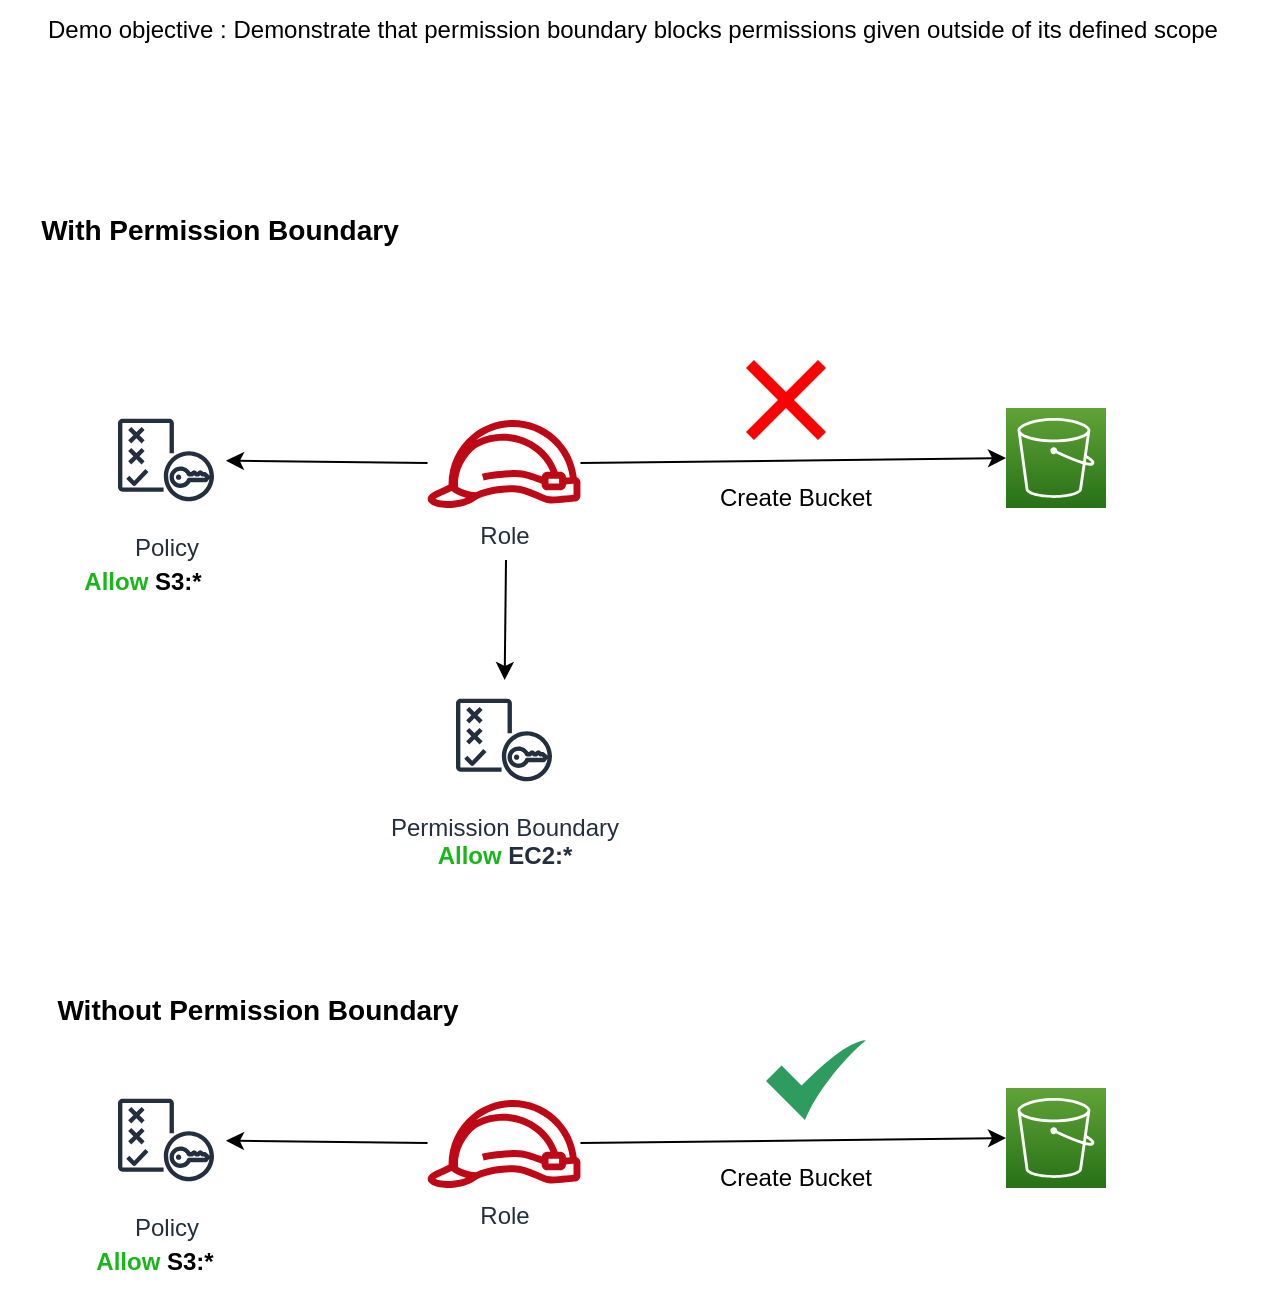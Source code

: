<mxfile version="20.8.16" type="device" pages="4"><diagram name="Permission Boundary" id="TvlNt_eqs6KPoU2YL9JF"><mxGraphModel dx="1276" dy="1871" grid="1" gridSize="10" guides="1" tooltips="1" connect="1" arrows="1" fold="1" page="1" pageScale="1" pageWidth="827" pageHeight="1169" math="0" shadow="0"><root><mxCell id="0"/><mxCell id="1" parent="0"/><mxCell id="lkWSuiGdYSeTb3_8LF-E-1" value="Role" style="sketch=0;outlineConnect=0;fontColor=#232F3E;gradientColor=none;fillColor=#BF0816;strokeColor=none;dashed=0;verticalLabelPosition=bottom;verticalAlign=top;align=center;html=1;fontSize=12;fontStyle=0;aspect=fixed;pointerEvents=1;shape=mxgraph.aws4.role;" vertex="1" parent="1"><mxGeometry x="283" y="200" width="78" height="44" as="geometry"/></mxCell><mxCell id="lkWSuiGdYSeTb3_8LF-E-2" value="&lt;b&gt;&lt;font color=&quot;#1bb61b&quot;&gt;Allow &lt;/font&gt;S3:*&lt;/b&gt;" style="text;html=1;strokeColor=none;fillColor=none;align=center;verticalAlign=middle;whiteSpace=wrap;rounded=0;" vertex="1" parent="1"><mxGeometry x="111" y="266" width="73" height="30" as="geometry"/></mxCell><mxCell id="lkWSuiGdYSeTb3_8LF-E-3" value="Policy" style="sketch=0;outlineConnect=0;fontColor=#232F3E;gradientColor=none;strokeColor=#232F3E;fillColor=#ffffff;dashed=0;verticalLabelPosition=bottom;verticalAlign=top;align=center;html=1;fontSize=12;fontStyle=0;aspect=fixed;shape=mxgraph.aws4.resourceIcon;resIcon=mxgraph.aws4.policy;" vertex="1" parent="1"><mxGeometry x="123" y="190" width="60" height="60" as="geometry"/></mxCell><mxCell id="lkWSuiGdYSeTb3_8LF-E-4" value="" style="sketch=0;points=[[0,0,0],[0.25,0,0],[0.5,0,0],[0.75,0,0],[1,0,0],[0,1,0],[0.25,1,0],[0.5,1,0],[0.75,1,0],[1,1,0],[0,0.25,0],[0,0.5,0],[0,0.75,0],[1,0.25,0],[1,0.5,0],[1,0.75,0]];outlineConnect=0;fontColor=#232F3E;gradientColor=#60A337;gradientDirection=north;fillColor=#277116;strokeColor=#ffffff;dashed=0;verticalLabelPosition=bottom;verticalAlign=top;align=center;html=1;fontSize=12;fontStyle=0;aspect=fixed;shape=mxgraph.aws4.resourceIcon;resIcon=mxgraph.aws4.s3;" vertex="1" parent="1"><mxGeometry x="573" y="194" width="50" height="50" as="geometry"/></mxCell><mxCell id="lkWSuiGdYSeTb3_8LF-E-5" value="" style="endArrow=classic;html=1;rounded=0;entryX=0;entryY=0.5;entryDx=0;entryDy=0;entryPerimeter=0;" edge="1" parent="1" source="lkWSuiGdYSeTb3_8LF-E-1" target="lkWSuiGdYSeTb3_8LF-E-4"><mxGeometry width="50" height="50" relative="1" as="geometry"><mxPoint x="393" y="440" as="sourcePoint"/><mxPoint x="443" y="390" as="targetPoint"/></mxGeometry></mxCell><mxCell id="lkWSuiGdYSeTb3_8LF-E-6" value="" style="endArrow=classic;html=1;rounded=0;" edge="1" parent="1" source="lkWSuiGdYSeTb3_8LF-E-1" target="lkWSuiGdYSeTb3_8LF-E-3"><mxGeometry width="50" height="50" relative="1" as="geometry"><mxPoint x="393" y="440" as="sourcePoint"/><mxPoint x="443" y="390" as="targetPoint"/></mxGeometry></mxCell><mxCell id="lkWSuiGdYSeTb3_8LF-E-7" value="" style="sketch=0;html=1;aspect=fixed;strokeColor=none;shadow=0;align=center;verticalAlign=top;fillColor=#2D9C5E;shape=mxgraph.gcp2.check" vertex="1" parent="1"><mxGeometry x="453" y="170" width="50" height="40" as="geometry"/></mxCell><mxCell id="lkWSuiGdYSeTb3_8LF-E-8" value="Create Bucket" style="text;html=1;strokeColor=none;fillColor=none;align=center;verticalAlign=middle;whiteSpace=wrap;rounded=0;" vertex="1" parent="1"><mxGeometry x="423" y="224" width="90" height="30" as="geometry"/></mxCell><mxCell id="lkWSuiGdYSeTb3_8LF-E-9" value="Role" style="sketch=0;outlineConnect=0;fontColor=#232F3E;gradientColor=none;fillColor=#BF0816;strokeColor=none;dashed=0;verticalLabelPosition=bottom;verticalAlign=top;align=center;html=1;fontSize=12;fontStyle=0;aspect=fixed;pointerEvents=1;shape=mxgraph.aws4.role;" vertex="1" parent="1"><mxGeometry x="283" y="-140" width="78" height="44" as="geometry"/></mxCell><mxCell id="lkWSuiGdYSeTb3_8LF-E-10" value="&lt;b&gt;&lt;font color=&quot;#1bb61b&quot;&gt;Allow&lt;/font&gt; S3:*&lt;/b&gt;" style="text;html=1;strokeColor=none;fillColor=none;align=center;verticalAlign=middle;whiteSpace=wrap;rounded=0;" vertex="1" parent="1"><mxGeometry x="100" y="-74" width="83" height="30" as="geometry"/></mxCell><mxCell id="lkWSuiGdYSeTb3_8LF-E-11" value="Policy" style="sketch=0;outlineConnect=0;fontColor=#232F3E;gradientColor=none;strokeColor=#232F3E;fillColor=#ffffff;dashed=0;verticalLabelPosition=bottom;verticalAlign=top;align=center;html=1;fontSize=12;fontStyle=0;aspect=fixed;shape=mxgraph.aws4.resourceIcon;resIcon=mxgraph.aws4.policy;" vertex="1" parent="1"><mxGeometry x="123" y="-150" width="60" height="60" as="geometry"/></mxCell><mxCell id="lkWSuiGdYSeTb3_8LF-E-12" value="" style="sketch=0;points=[[0,0,0],[0.25,0,0],[0.5,0,0],[0.75,0,0],[1,0,0],[0,1,0],[0.25,1,0],[0.5,1,0],[0.75,1,0],[1,1,0],[0,0.25,0],[0,0.5,0],[0,0.75,0],[1,0.25,0],[1,0.5,0],[1,0.75,0]];outlineConnect=0;fontColor=#232F3E;gradientColor=#60A337;gradientDirection=north;fillColor=#277116;strokeColor=#ffffff;dashed=0;verticalLabelPosition=bottom;verticalAlign=top;align=center;html=1;fontSize=12;fontStyle=0;aspect=fixed;shape=mxgraph.aws4.resourceIcon;resIcon=mxgraph.aws4.s3;" vertex="1" parent="1"><mxGeometry x="573" y="-146" width="50" height="50" as="geometry"/></mxCell><mxCell id="lkWSuiGdYSeTb3_8LF-E-13" value="" style="endArrow=classic;html=1;rounded=0;entryX=0;entryY=0.5;entryDx=0;entryDy=0;entryPerimeter=0;" edge="1" parent="1" source="lkWSuiGdYSeTb3_8LF-E-9" target="lkWSuiGdYSeTb3_8LF-E-12"><mxGeometry width="50" height="50" relative="1" as="geometry"><mxPoint x="393" y="100" as="sourcePoint"/><mxPoint x="443" y="50" as="targetPoint"/></mxGeometry></mxCell><mxCell id="lkWSuiGdYSeTb3_8LF-E-14" value="" style="endArrow=classic;html=1;rounded=0;" edge="1" parent="1" source="lkWSuiGdYSeTb3_8LF-E-9" target="lkWSuiGdYSeTb3_8LF-E-11"><mxGeometry width="50" height="50" relative="1" as="geometry"><mxPoint x="393" y="100" as="sourcePoint"/><mxPoint x="443" y="50" as="targetPoint"/></mxGeometry></mxCell><mxCell id="lkWSuiGdYSeTb3_8LF-E-16" value="Create Bucket" style="text;html=1;strokeColor=none;fillColor=none;align=center;verticalAlign=middle;whiteSpace=wrap;rounded=0;" vertex="1" parent="1"><mxGeometry x="423" y="-116" width="90" height="30" as="geometry"/></mxCell><mxCell id="lkWSuiGdYSeTb3_8LF-E-17" value="Permission Boundary&lt;br&gt;&lt;b&gt;&lt;font color=&quot;#1bb61b&quot;&gt;Allow &lt;/font&gt;EC2:*&lt;/b&gt;" style="sketch=0;outlineConnect=0;fontColor=#232F3E;gradientColor=none;strokeColor=#232F3E;fillColor=#ffffff;dashed=0;verticalLabelPosition=bottom;verticalAlign=top;align=center;html=1;fontSize=12;fontStyle=0;aspect=fixed;shape=mxgraph.aws4.resourceIcon;resIcon=mxgraph.aws4.policy;" vertex="1" parent="1"><mxGeometry x="292" y="-10" width="60" height="60" as="geometry"/></mxCell><mxCell id="lkWSuiGdYSeTb3_8LF-E-18" value="" style="endArrow=classic;html=1;rounded=0;" edge="1" parent="1" target="lkWSuiGdYSeTb3_8LF-E-17"><mxGeometry width="50" height="50" relative="1" as="geometry"><mxPoint x="323" y="-70" as="sourcePoint"/><mxPoint x="443" y="-160" as="targetPoint"/></mxGeometry></mxCell><mxCell id="lkWSuiGdYSeTb3_8LF-E-19" value="" style="shape=mxgraph.mockup.markup.redX;fillColor=#ff0000;html=1;shadow=0;strokeColor=none;" vertex="1" parent="1"><mxGeometry x="443" y="-170" width="40" height="40" as="geometry"/></mxCell><mxCell id="lkWSuiGdYSeTb3_8LF-E-20" value="With Permission Boundary" style="text;html=1;strokeColor=none;fillColor=none;align=center;verticalAlign=middle;whiteSpace=wrap;rounded=0;fontSize=14;fontStyle=1" vertex="1" parent="1"><mxGeometry x="80" y="-250" width="200" height="30" as="geometry"/></mxCell><mxCell id="lkWSuiGdYSeTb3_8LF-E-21" value="Without Permission Boundary" style="text;html=1;strokeColor=none;fillColor=none;align=center;verticalAlign=middle;whiteSpace=wrap;rounded=0;fontSize=14;fontStyle=1" vertex="1" parent="1"><mxGeometry x="80" y="140" width="238" height="30" as="geometry"/></mxCell><mxCell id="TqagvTVuYDIcJ6vvMH_X-1" value="Demo objective : Demonstrate that permission boundary blocks permissions given outside of its defined scope" style="text;html=1;strokeColor=none;fillColor=none;align=center;verticalAlign=middle;whiteSpace=wrap;rounded=0;fontSize=12;fontColor=#000000;fontStyle=0" vertex="1" parent="1"><mxGeometry x="70" y="-350" width="633" height="30" as="geometry"/></mxCell></root></mxGraphModel></diagram><diagram id="JFSpKye-C_OrJOPh55-y" name="Image Builder"><mxGraphModel dx="1276" dy="702" grid="1" gridSize="10" guides="1" tooltips="1" connect="1" arrows="1" fold="1" page="1" pageScale="1" pageWidth="827" pageHeight="1169" math="0" shadow="0"><root><mxCell id="0"/><mxCell id="1" parent="0"/><mxCell id="YY6-yTE76Frw8EysQsAf-3" style="edgeStyle=orthogonalEdgeStyle;rounded=0;orthogonalLoop=1;jettySize=auto;html=1;exitX=1;exitY=0.5;exitDx=0;exitDy=0;exitPerimeter=0;fontSize=12;fontColor=#000000;" edge="1" parent="1" source="YY6-yTE76Frw8EysQsAf-4" target="YY6-yTE76Frw8EysQsAf-10"><mxGeometry relative="1" as="geometry"><mxPoint x="250" y="261.5" as="sourcePoint"/><mxPoint x="190" y="340" as="targetPoint"/></mxGeometry></mxCell><mxCell id="YY6-yTE76Frw8EysQsAf-6" style="edgeStyle=orthogonalEdgeStyle;rounded=0;orthogonalLoop=1;jettySize=auto;html=1;exitX=1;exitY=0.5;exitDx=0;exitDy=0;exitPerimeter=0;fontSize=12;fontColor=#000000;" edge="1" parent="1" source="YY6-yTE76Frw8EysQsAf-2" target="YY6-yTE76Frw8EysQsAf-5"><mxGeometry relative="1" as="geometry"/></mxCell><mxCell id="YY6-yTE76Frw8EysQsAf-2" value="AMI" style="outlineConnect=0;dashed=0;verticalLabelPosition=bottom;verticalAlign=top;align=center;html=1;shape=mxgraph.aws3.ami;fillColor=#F58534;gradientColor=none;fontSize=12;fontColor=#000000;" vertex="1" parent="1"><mxGeometry x="340" y="230" width="60" height="63" as="geometry"/></mxCell><mxCell id="YY6-yTE76Frw8EysQsAf-4" value="EC2 &lt;br&gt;Build Instance" style="sketch=0;points=[[0,0,0],[0.25,0,0],[0.5,0,0],[0.75,0,0],[1,0,0],[0,1,0],[0.25,1,0],[0.5,1,0],[0.75,1,0],[1,1,0],[0,0.25,0],[0,0.5,0],[0,0.75,0],[1,0.25,0],[1,0.5,0],[1,0.75,0]];outlineConnect=0;fontColor=#232F3E;gradientColor=#F78E04;gradientDirection=north;fillColor=#D05C17;strokeColor=#ffffff;dashed=0;verticalLabelPosition=bottom;verticalAlign=top;align=center;html=1;fontSize=12;fontStyle=0;aspect=fixed;shape=mxgraph.aws4.resourceIcon;resIcon=mxgraph.aws4.ec2;" vertex="1" parent="1"><mxGeometry x="80" y="222.5" width="78" height="78" as="geometry"/></mxCell><mxCell id="YY6-yTE76Frw8EysQsAf-14" style="edgeStyle=orthogonalEdgeStyle;rounded=0;orthogonalLoop=1;jettySize=auto;html=1;exitX=1;exitY=0.5;exitDx=0;exitDy=0;exitPerimeter=0;fontSize=12;fontColor=#000000;" edge="1" parent="1" source="YY6-yTE76Frw8EysQsAf-5" target="YY6-yTE76Frw8EysQsAf-13"><mxGeometry relative="1" as="geometry"/></mxCell><mxCell id="YY6-yTE76Frw8EysQsAf-5" value="EC2 &lt;br&gt;Test Instance" style="sketch=0;points=[[0,0,0],[0.25,0,0],[0.5,0,0],[0.75,0,0],[1,0,0],[0,1,0],[0.25,1,0],[0.5,1,0],[0.75,1,0],[1,1,0],[0,0.25,0],[0,0.5,0],[0,0.75,0],[1,0.25,0],[1,0.5,0],[1,0.75,0]];outlineConnect=0;fontColor=#232F3E;gradientColor=#F78E04;gradientDirection=north;fillColor=#D05C17;strokeColor=#ffffff;dashed=0;verticalLabelPosition=bottom;verticalAlign=top;align=center;html=1;fontSize=12;fontStyle=0;aspect=fixed;shape=mxgraph.aws4.resourceIcon;resIcon=mxgraph.aws4.ec2;" vertex="1" parent="1"><mxGeometry x="480" y="222.5" width="78" height="78" as="geometry"/></mxCell><mxCell id="YY6-yTE76Frw8EysQsAf-9" value="Build script : &lt;br&gt;install Apache and start it at launch" style="text;html=1;strokeColor=none;fillColor=none;align=center;verticalAlign=middle;whiteSpace=wrap;rounded=0;fontSize=12;fontColor=#000000;" vertex="1" parent="1"><mxGeometry x="190" y="293" width="120" height="30" as="geometry"/></mxCell><mxCell id="YY6-yTE76Frw8EysQsAf-12" value="" style="edgeStyle=orthogonalEdgeStyle;rounded=0;orthogonalLoop=1;jettySize=auto;html=1;fontSize=12;fontColor=#000000;" edge="1" parent="1" source="YY6-yTE76Frw8EysQsAf-10" target="YY6-yTE76Frw8EysQsAf-2"><mxGeometry relative="1" as="geometry"/></mxCell><mxCell id="YY6-yTE76Frw8EysQsAf-10" value="" style="sketch=0;pointerEvents=1;shadow=0;dashed=0;html=1;strokeColor=none;fillColor=#505050;labelPosition=center;verticalLabelPosition=bottom;verticalAlign=top;outlineConnect=0;align=center;shape=mxgraph.office.concepts.script;fontSize=12;fontColor=#000000;" vertex="1" parent="1"><mxGeometry x="223.5" y="237" width="53" height="49" as="geometry"/></mxCell><mxCell id="YY6-yTE76Frw8EysQsAf-16" value="" style="edgeStyle=orthogonalEdgeStyle;rounded=0;orthogonalLoop=1;jettySize=auto;html=1;fontSize=12;fontColor=#000000;" edge="1" parent="1" source="YY6-yTE76Frw8EysQsAf-13" target="YY6-yTE76Frw8EysQsAf-15"><mxGeometry relative="1" as="geometry"/></mxCell><mxCell id="YY6-yTE76Frw8EysQsAf-18" value="Distribute AMI" style="edgeLabel;html=1;align=center;verticalAlign=middle;resizable=0;points=[];fontSize=12;fontColor=#000000;" vertex="1" connectable="0" parent="YY6-yTE76Frw8EysQsAf-16"><mxGeometry x="-0.133" y="2" relative="1" as="geometry"><mxPoint as="offset"/></mxGeometry></mxCell><mxCell id="YY6-yTE76Frw8EysQsAf-13" value="Test script : &lt;br&gt;Is Apache &lt;br&gt;is installed and running ?" style="sketch=0;pointerEvents=1;shadow=0;dashed=0;html=1;strokeColor=none;fillColor=#505050;labelPosition=center;verticalLabelPosition=bottom;verticalAlign=top;outlineConnect=0;align=center;shape=mxgraph.office.concepts.script;fontSize=12;fontColor=#000000;" vertex="1" parent="1"><mxGeometry x="640" y="237" width="53" height="49" as="geometry"/></mxCell><mxCell id="YY6-yTE76Frw8EysQsAf-15" value="AMI" style="outlineConnect=0;dashed=0;verticalLabelPosition=bottom;verticalAlign=top;align=center;html=1;shape=mxgraph.aws3.ami;fillColor=#F58534;gradientColor=none;fontSize=12;fontColor=#000000;" vertex="1" parent="1"><mxGeometry x="865" y="230" width="60" height="63" as="geometry"/></mxCell><mxCell id="YY6-yTE76Frw8EysQsAf-17" value="region eu-west-3" style="points=[[0,0],[0.25,0],[0.5,0],[0.75,0],[1,0],[1,0.25],[1,0.5],[1,0.75],[1,1],[0.75,1],[0.5,1],[0.25,1],[0,1],[0,0.75],[0,0.5],[0,0.25]];outlineConnect=0;gradientColor=none;html=1;whiteSpace=wrap;fontSize=12;fontStyle=0;container=1;pointerEvents=0;collapsible=0;recursiveResize=0;shape=mxgraph.aws4.group;grIcon=mxgraph.aws4.group_region;strokeColor=#147EBA;fillColor=none;verticalAlign=top;align=left;spacingLeft=30;fontColor=#147EBA;dashed=1;" vertex="1" parent="1"><mxGeometry x="830" y="200" width="130" height="130" as="geometry"/></mxCell><mxCell id="YY6-yTE76Frw8EysQsAf-19" value="region us-west-1" style="points=[[0,0],[0.25,0],[0.5,0],[0.75,0],[1,0],[1,0.25],[1,0.5],[1,0.75],[1,1],[0.75,1],[0.5,1],[0.25,1],[0,1],[0,0.75],[0,0.5],[0,0.25]];outlineConnect=0;gradientColor=none;html=1;whiteSpace=wrap;fontSize=12;fontStyle=0;container=1;pointerEvents=0;collapsible=0;recursiveResize=0;shape=mxgraph.aws4.group;grIcon=mxgraph.aws4.group_region;strokeColor=#147EBA;fillColor=none;verticalAlign=top;align=left;spacingLeft=30;fontColor=#147EBA;dashed=1;" vertex="1" parent="1"><mxGeometry x="310" y="196.5" width="130" height="130" as="geometry"/></mxCell><mxCell id="YY6-yTE76Frw8EysQsAf-20" value="EC2 Image Builder Pipeline" style="text;html=1;strokeColor=none;fillColor=none;align=center;verticalAlign=middle;whiteSpace=wrap;rounded=0;fontSize=14;fontColor=#000000;fontStyle=1" vertex="1" parent="1"><mxGeometry x="80" y="60" width="210" height="30" as="geometry"/></mxCell><mxCell id="YY6-yTE76Frw8EysQsAf-21" value="Demo objective : Build a pipeline, that creates an AMI, test it and distribute it in another region" style="text;html=1;strokeColor=none;fillColor=none;align=center;verticalAlign=middle;whiteSpace=wrap;rounded=0;fontSize=12;fontColor=#000000;fontStyle=0" vertex="1" parent="1"><mxGeometry x="80" y="100" width="510" height="30" as="geometry"/></mxCell><mxCell id="YY6-yTE76Frw8EysQsAf-22" value="" style="sketch=0;points=[[0,0,0],[0.25,0,0],[0.5,0,0],[0.75,0,0],[1,0,0],[0,1,0],[0.25,1,0],[0.5,1,0],[0.75,1,0],[1,1,0],[0,0.25,0],[0,0.5,0],[0,0.75,0],[1,0.25,0],[1,0.5,0],[1,0.75,0]];outlineConnect=0;fontColor=#232F3E;gradientColor=#F78E04;gradientDirection=north;fillColor=#D05C17;strokeColor=#ffffff;dashed=0;verticalLabelPosition=bottom;verticalAlign=top;align=center;html=1;fontSize=12;fontStyle=0;aspect=fixed;shape=mxgraph.aws4.resourceIcon;resIcon=mxgraph.aws4.ec2_image_builder;" vertex="1" parent="1"><mxGeometry x="40" y="50" width="40" height="40" as="geometry"/></mxCell></root></mxGraphModel></diagram><diagram id="ciOBLYI9zj2Az8z3TZPx" name="ACL &amp; Security Groups"><mxGraphModel dx="1036" dy="1871" grid="1" gridSize="10" guides="1" tooltips="1" connect="1" arrows="1" fold="1" page="1" pageScale="1" pageWidth="827" pageHeight="1169" math="0" shadow="0"><root><mxCell id="0"/><mxCell id="1" parent="0"/><mxCell id="OSu21X7ICKCDB2a6SJMR-1" value="NACL &amp;amp; Security Groups" style="text;html=1;strokeColor=none;fillColor=none;align=center;verticalAlign=middle;whiteSpace=wrap;rounded=0;fontSize=14;fontColor=#000000;fontStyle=1" vertex="1" parent="1"><mxGeometry x="70" y="-4" width="210" height="30" as="geometry"/></mxCell><mxCell id="EDsTgg5uC-SvXHD1Ze2d-1" value="Demonstrate &lt;br&gt;&lt;ul&gt;&lt;li&gt;stateful behavior of NACLs&lt;/li&gt;&lt;li&gt;stateless behavios of security group&lt;/li&gt;&lt;/ul&gt;" style="text;html=1;strokeColor=none;fillColor=none;align=left;verticalAlign=middle;whiteSpace=wrap;rounded=0;fontSize=12;fontColor=#000000;fontStyle=0" vertex="1" parent="1"><mxGeometry x="90" y="26" width="510" height="74" as="geometry"/></mxCell><mxCell id="tVXc1KP3-TptS_35UcAL-1" value="VPC" style="points=[[0,0],[0.25,0],[0.5,0],[0.75,0],[1,0],[1,0.25],[1,0.5],[1,0.75],[1,1],[0.75,1],[0.5,1],[0.25,1],[0,1],[0,0.75],[0,0.5],[0,0.25]];outlineConnect=0;gradientColor=none;html=1;whiteSpace=wrap;fontSize=12;fontStyle=0;container=1;pointerEvents=0;collapsible=0;recursiveResize=0;shape=mxgraph.aws4.group;grIcon=mxgraph.aws4.group_vpc;strokeColor=#248814;fillColor=none;verticalAlign=top;align=left;spacingLeft=30;fontColor=#AAB7B8;dashed=0;" vertex="1" parent="1"><mxGeometry x="170" y="128" width="620" height="342" as="geometry"/></mxCell><mxCell id="tVXc1KP3-TptS_35UcAL-2" value="Public subnet" style="points=[[0,0],[0.25,0],[0.5,0],[0.75,0],[1,0],[1,0.25],[1,0.5],[1,0.75],[1,1],[0.75,1],[0.5,1],[0.25,1],[0,1],[0,0.75],[0,0.5],[0,0.25]];outlineConnect=0;gradientColor=none;html=1;whiteSpace=wrap;fontSize=12;fontStyle=0;container=1;pointerEvents=0;collapsible=0;recursiveResize=0;shape=mxgraph.aws4.group;grIcon=mxgraph.aws4.group_security_group;grStroke=0;strokeColor=#248814;fillColor=#E9F3E6;verticalAlign=top;align=left;spacingLeft=30;fontColor=#248814;dashed=0;" vertex="1" parent="tVXc1KP3-TptS_35UcAL-1"><mxGeometry x="147" y="113" width="345" height="193" as="geometry"/></mxCell><mxCell id="tVXc1KP3-TptS_35UcAL-4" value="EC2" style="sketch=0;points=[[0,0,0],[0.25,0,0],[0.5,0,0],[0.75,0,0],[1,0,0],[0,1,0],[0.25,1,0],[0.5,1,0],[0.75,1,0],[1,1,0],[0,0.25,0],[0,0.5,0],[0,0.75,0],[1,0.25,0],[1,0.5,0],[1,0.75,0]];outlineConnect=0;fontColor=#232F3E;gradientColor=#F78E04;gradientDirection=north;fillColor=#D05C17;strokeColor=#ffffff;dashed=0;verticalLabelPosition=bottom;verticalAlign=top;align=center;html=1;fontSize=12;fontStyle=0;aspect=fixed;shape=mxgraph.aws4.resourceIcon;resIcon=mxgraph.aws4.ec2;" vertex="1" parent="tVXc1KP3-TptS_35UcAL-2"><mxGeometry x="126" y="74" width="48" height="48" as="geometry"/></mxCell><mxCell id="tVXc1KP3-TptS_35UcAL-5" value="Internet Gateway" style="sketch=0;outlineConnect=0;fontColor=#232F3E;gradientColor=none;fillColor=#4D27AA;strokeColor=none;dashed=0;verticalLabelPosition=bottom;verticalAlign=top;align=center;html=1;fontSize=12;fontStyle=0;aspect=fixed;pointerEvents=1;shape=mxgraph.aws4.internet_gateway;" vertex="1" parent="tVXc1KP3-TptS_35UcAL-1"><mxGeometry x="-30" y="181.5" width="59" height="59" as="geometry"/></mxCell><mxCell id="tVXc1KP3-TptS_35UcAL-7" value="" style="endArrow=classic;html=1;rounded=0;fontSize=12;fontColor=#000000;entryX=0;entryY=0.5;entryDx=0;entryDy=0;entryPerimeter=0;" edge="1" parent="tVXc1KP3-TptS_35UcAL-1" source="tVXc1KP3-TptS_35UcAL-5" target="tVXc1KP3-TptS_35UcAL-4"><mxGeometry width="50" height="50" relative="1" as="geometry"><mxPoint x="220" y="284" as="sourcePoint"/><mxPoint x="270" y="234" as="targetPoint"/></mxGeometry></mxCell><object label="Security" id="EDsTgg5uC-SvXHD1Ze2d-2"><mxCell parent="0"/></object><mxCell id="tVXc1KP3-TptS_35UcAL-9" value="Security group" style="fillColor=none;strokeColor=#DD3522;verticalAlign=top;fontStyle=0;fontColor=#DD3522;shadow=0;sketch=0;fontSize=12;" vertex="1" parent="EDsTgg5uC-SvXHD1Ze2d-2"><mxGeometry x="396" y="275" width="150" height="114" as="geometry"/></mxCell><mxCell id="tVXc1KP3-TptS_35UcAL-8" value="Subnet:ACL" style="shape=mxgraph.ibm.box;prType=subnet;fontStyle=0;verticalAlign=top;align=left;spacingLeft=32;spacingTop=4;fillColor=#E6F0E2;rounded=0;whiteSpace=wrap;html=1;strokeColor=#00882B;strokeWidth=1;dashed=0;container=1;spacing=-4;collapsible=0;expand=0;recursiveResize=0;fontSize=12;fontColor=#000000;gradientColor=none;shadow=0;opacity=40;" vertex="1" parent="EDsTgg5uC-SvXHD1Ze2d-2"><mxGeometry x="240" y="154" width="490" height="290" as="geometry"/></mxCell><mxCell id="EDsTgg5uC-SvXHD1Ze2d-8" value="" style="group" vertex="1" connectable="0" parent="tVXc1KP3-TptS_35UcAL-8"><mxGeometry x="230" y="133" width="245" height="56" as="geometry"/></mxCell><mxCell id="EDsTgg5uC-SvXHD1Ze2d-3" value="&lt;ul&gt;&lt;li&gt;Inbound : Allow HTTP from Internet&lt;/li&gt;&lt;li style=&quot;text-align: left;&quot;&gt;Outbound : Deny all traffic&lt;br&gt;&lt;/li&gt;&lt;/ul&gt;" style="text;html=1;strokeColor=none;fillColor=none;align=center;verticalAlign=middle;whiteSpace=wrap;rounded=0;fontSize=12;fontColor=#000000;" vertex="1" parent="EDsTgg5uC-SvXHD1Ze2d-8"><mxGeometry y="26" width="230" height="30" as="geometry"/></mxCell><mxCell id="EDsTgg5uC-SvXHD1Ze2d-5" value="Security Group Rules :&amp;nbsp;" style="text;html=1;strokeColor=none;fillColor=none;align=center;verticalAlign=middle;whiteSpace=wrap;rounded=0;fontSize=12;fontColor=#000000;fontStyle=1" vertex="1" parent="EDsTgg5uC-SvXHD1Ze2d-8"><mxGeometry x="15" width="230" height="30" as="geometry"/></mxCell><mxCell id="EDsTgg5uC-SvXHD1Ze2d-9" value="" style="group" vertex="1" connectable="0" parent="tVXc1KP3-TptS_35UcAL-8"><mxGeometry x="10" y="16" width="379" height="56" as="geometry"/></mxCell><mxCell id="EDsTgg5uC-SvXHD1Ze2d-6" value="&lt;ul&gt;&lt;li&gt;Inbound : Allow HTTP from Internet&lt;/li&gt;&lt;li style=&quot;&quot;&gt;Outbound : Allow TCP from ephemeral ports from any address&lt;br&gt;&lt;/li&gt;&lt;/ul&gt;" style="text;html=1;strokeColor=none;fillColor=none;align=left;verticalAlign=middle;whiteSpace=wrap;rounded=0;fontSize=12;fontColor=#000000;" vertex="1" parent="EDsTgg5uC-SvXHD1Ze2d-9"><mxGeometry y="26" width="379" height="30" as="geometry"/></mxCell><mxCell id="EDsTgg5uC-SvXHD1Ze2d-7" value="NACL" style="text;html=1;strokeColor=none;fillColor=none;align=center;verticalAlign=middle;whiteSpace=wrap;rounded=0;fontSize=12;fontColor=#000000;fontStyle=1" vertex="1" parent="EDsTgg5uC-SvXHD1Ze2d-9"><mxGeometry x="46" width="230" height="30" as="geometry"/></mxCell></root></mxGraphModel></diagram><diagram id="OkoNyDJ_iif_1-uwEV2n" name="Transit Gateway"><mxGraphModel dx="1036" dy="1871" grid="1" gridSize="10" guides="1" tooltips="1" connect="1" arrows="1" fold="1" page="1" pageScale="1" pageWidth="827" pageHeight="1169" math="0" shadow="0"><root><mxCell id="0"/><mxCell id="1" parent="0"/><mxCell id="h2DeAPXW3-K75Vhxt41l-1" value="Transit Gateway" style="sketch=0;points=[[0,0,0],[0.25,0,0],[0.5,0,0],[0.75,0,0],[1,0,0],[0,1,0],[0.25,1,0],[0.5,1,0],[0.75,1,0],[1,1,0],[0,0.25,0],[0,0.5,0],[0,0.75,0],[1,0.25,0],[1,0.5,0],[1,0.75,0]];outlineConnect=0;fontColor=#232F3E;gradientColor=#945DF2;gradientDirection=north;fillColor=#5A30B5;strokeColor=#ffffff;dashed=0;verticalLabelPosition=bottom;verticalAlign=top;align=center;html=1;fontSize=12;fontStyle=0;aspect=fixed;shape=mxgraph.aws4.resourceIcon;resIcon=mxgraph.aws4.transit_gateway;shadow=0;" vertex="1" parent="1"><mxGeometry x="375" y="260" width="78" height="78" as="geometry"/></mxCell><mxCell id="h2DeAPXW3-K75Vhxt41l-3" value="VPC A" style="sketch=0;points=[[0,0,0],[0.25,0,0],[0.5,0,0],[0.75,0,0],[1,0,0],[0,1,0],[0.25,1,0],[0.5,1,0],[0.75,1,0],[1,1,0],[0,0.25,0],[0,0.5,0],[0,0.75,0],[1,0.25,0],[1,0.5,0],[1,0.75,0]];outlineConnect=0;fontColor=#232F3E;gradientColor=#945DF2;gradientDirection=north;fillColor=#5A30B5;strokeColor=#ffffff;dashed=0;verticalLabelPosition=bottom;verticalAlign=top;align=center;html=1;fontSize=12;fontStyle=0;aspect=fixed;shape=mxgraph.aws4.resourceIcon;resIcon=mxgraph.aws4.vpc;shadow=0;" vertex="1" parent="1"><mxGeometry x="140" y="260" width="78" height="78" as="geometry"/></mxCell><mxCell id="h2DeAPXW3-K75Vhxt41l-4" value="VPC C" style="sketch=0;points=[[0,0,0],[0.25,0,0],[0.5,0,0],[0.75,0,0],[1,0,0],[0,1,0],[0.25,1,0],[0.5,1,0],[0.75,1,0],[1,1,0],[0,0.25,0],[0,0.5,0],[0,0.75,0],[1,0.25,0],[1,0.5,0],[1,0.75,0]];outlineConnect=0;fontColor=#232F3E;gradientColor=#945DF2;gradientDirection=north;fillColor=#5A30B5;strokeColor=#ffffff;dashed=0;verticalLabelPosition=bottom;verticalAlign=top;align=center;html=1;fontSize=12;fontStyle=0;aspect=fixed;shape=mxgraph.aws4.resourceIcon;resIcon=mxgraph.aws4.vpc;shadow=0;" vertex="1" parent="1"><mxGeometry x="375" y="430" width="78" height="78" as="geometry"/></mxCell><mxCell id="h2DeAPXW3-K75Vhxt41l-5" value="VPC B" style="sketch=0;points=[[0,0,0],[0.25,0,0],[0.5,0,0],[0.75,0,0],[1,0,0],[0,1,0],[0.25,1,0],[0.5,1,0],[0.75,1,0],[1,1,0],[0,0.25,0],[0,0.5,0],[0,0.75,0],[1,0.25,0],[1,0.5,0],[1,0.75,0]];outlineConnect=0;fontColor=#232F3E;gradientColor=#945DF2;gradientDirection=north;fillColor=#5A30B5;strokeColor=#ffffff;dashed=0;verticalLabelPosition=bottom;verticalAlign=top;align=center;html=1;fontSize=12;fontStyle=0;aspect=fixed;shape=mxgraph.aws4.resourceIcon;resIcon=mxgraph.aws4.vpc;shadow=0;" vertex="1" parent="1"><mxGeometry x="600" y="260" width="78" height="78" as="geometry"/></mxCell><mxCell id="h2DeAPXW3-K75Vhxt41l-6" value="" style="endArrow=classic;startArrow=classic;html=1;rounded=0;fontSize=12;fontColor=#000000;exitX=1;exitY=0.5;exitDx=0;exitDy=0;exitPerimeter=0;entryX=0;entryY=0.5;entryDx=0;entryDy=0;entryPerimeter=0;fillColor=#ffe6cc;strokeColor=#d79b00;" edge="1" parent="1" source="h2DeAPXW3-K75Vhxt41l-3" target="h2DeAPXW3-K75Vhxt41l-1"><mxGeometry width="50" height="50" relative="1" as="geometry"><mxPoint x="390" y="390" as="sourcePoint"/><mxPoint x="440" y="340" as="targetPoint"/></mxGeometry></mxCell><mxCell id="h2DeAPXW3-K75Vhxt41l-7" value="" style="endArrow=classic;startArrow=classic;html=1;rounded=0;fontSize=12;fontColor=#000000;exitX=1;exitY=0.5;exitDx=0;exitDy=0;exitPerimeter=0;entryX=0;entryY=0.5;entryDx=0;entryDy=0;entryPerimeter=0;fillColor=#f8cecc;strokeColor=#b85450;" edge="1" parent="1" source="h2DeAPXW3-K75Vhxt41l-1" target="h2DeAPXW3-K75Vhxt41l-5"><mxGeometry width="50" height="50" relative="1" as="geometry"><mxPoint x="390" y="390" as="sourcePoint"/><mxPoint x="440" y="340" as="targetPoint"/></mxGeometry></mxCell><mxCell id="h2DeAPXW3-K75Vhxt41l-8" value="" style="endArrow=classic;startArrow=classic;html=1;rounded=0;fontSize=12;fontColor=#000000;exitX=0.5;exitY=0;exitDx=0;exitDy=0;exitPerimeter=0;entryX=0.5;entryY=1;entryDx=0;entryDy=0;entryPerimeter=0;fillColor=#ffe6cc;strokeColor=#d79b00;" edge="1" parent="1"><mxGeometry width="50" height="50" relative="1" as="geometry"><mxPoint x="403" y="430" as="sourcePoint"/><mxPoint x="403" y="338" as="targetPoint"/></mxGeometry></mxCell><mxCell id="h2DeAPXW3-K75Vhxt41l-11" value="" style="endArrow=classic;startArrow=classic;html=1;rounded=0;fontSize=12;fontColor=#000000;exitX=0.5;exitY=0;exitDx=0;exitDy=0;exitPerimeter=0;entryX=0.5;entryY=1;entryDx=0;entryDy=0;entryPerimeter=0;fillColor=#f8cecc;strokeColor=#b85450;" edge="1" parent="1"><mxGeometry width="50" height="50" relative="1" as="geometry"><mxPoint x="428" y="430" as="sourcePoint"/><mxPoint x="428" y="338" as="targetPoint"/></mxGeometry></mxCell><mxCell id="h2DeAPXW3-K75Vhxt41l-12" value="&lt;ul&gt;&lt;li&gt;VPC A and B cannot talk to each other&lt;/li&gt;&lt;li&gt;All can talk with VPC C&lt;/li&gt;&lt;/ul&gt;" style="text;html=1;strokeColor=none;fillColor=none;align=left;verticalAlign=middle;whiteSpace=wrap;rounded=0;fontSize=12;fontColor=#000000;" vertex="1" parent="1"><mxGeometry x="100" y="200" width="260" height="30" as="geometry"/></mxCell><mxCell id="h2DeAPXW3-K75Vhxt41l-13" value="Transit Gateway" style="sketch=0;points=[[0,0,0],[0.25,0,0],[0.5,0,0],[0.75,0,0],[1,0,0],[0,1,0],[0.25,1,0],[0.5,1,0],[0.75,1,0],[1,1,0],[0,0.25,0],[0,0.5,0],[0,0.75,0],[1,0.25,0],[1,0.5,0],[1,0.75,0]];outlineConnect=0;fontColor=#232F3E;gradientColor=#945DF2;gradientDirection=north;fillColor=#5A30B5;strokeColor=#ffffff;dashed=0;verticalLabelPosition=bottom;verticalAlign=top;align=center;html=1;fontSize=12;fontStyle=0;aspect=fixed;shape=mxgraph.aws4.resourceIcon;resIcon=mxgraph.aws4.transit_gateway;shadow=0;" vertex="1" parent="1"><mxGeometry x="400" y="-150" width="78" height="78" as="geometry"/></mxCell><mxCell id="h2DeAPXW3-K75Vhxt41l-14" value="VPC A" style="sketch=0;points=[[0,0,0],[0.25,0,0],[0.5,0,0],[0.75,0,0],[1,0,0],[0,1,0],[0.25,1,0],[0.5,1,0],[0.75,1,0],[1,1,0],[0,0.25,0],[0,0.5,0],[0,0.75,0],[1,0.25,0],[1,0.5,0],[1,0.75,0]];outlineConnect=0;fontColor=#232F3E;gradientColor=#945DF2;gradientDirection=north;fillColor=#5A30B5;strokeColor=#ffffff;dashed=0;verticalLabelPosition=bottom;verticalAlign=top;align=center;html=1;fontSize=12;fontStyle=0;aspect=fixed;shape=mxgraph.aws4.resourceIcon;resIcon=mxgraph.aws4.vpc;shadow=0;" vertex="1" parent="1"><mxGeometry x="165" y="-150" width="78" height="78" as="geometry"/></mxCell><mxCell id="h2DeAPXW3-K75Vhxt41l-15" value="VPC C" style="sketch=0;points=[[0,0,0],[0.25,0,0],[0.5,0,0],[0.75,0,0],[1,0,0],[0,1,0],[0.25,1,0],[0.5,1,0],[0.75,1,0],[1,1,0],[0,0.25,0],[0,0.5,0],[0,0.75,0],[1,0.25,0],[1,0.5,0],[1,0.75,0]];outlineConnect=0;fontColor=#232F3E;gradientColor=#945DF2;gradientDirection=north;fillColor=#5A30B5;strokeColor=#ffffff;dashed=0;verticalLabelPosition=bottom;verticalAlign=top;align=center;html=1;fontSize=12;fontStyle=0;aspect=fixed;shape=mxgraph.aws4.resourceIcon;resIcon=mxgraph.aws4.vpc;shadow=0;" vertex="1" parent="1"><mxGeometry x="400" y="20" width="78" height="78" as="geometry"/></mxCell><mxCell id="h2DeAPXW3-K75Vhxt41l-16" value="VPC B" style="sketch=0;points=[[0,0,0],[0.25,0,0],[0.5,0,0],[0.75,0,0],[1,0,0],[0,1,0],[0.25,1,0],[0.5,1,0],[0.75,1,0],[1,1,0],[0,0.25,0],[0,0.5,0],[0,0.75,0],[1,0.25,0],[1,0.5,0],[1,0.75,0]];outlineConnect=0;fontColor=#232F3E;gradientColor=#945DF2;gradientDirection=north;fillColor=#5A30B5;strokeColor=#ffffff;dashed=0;verticalLabelPosition=bottom;verticalAlign=top;align=center;html=1;fontSize=12;fontStyle=0;aspect=fixed;shape=mxgraph.aws4.resourceIcon;resIcon=mxgraph.aws4.vpc;shadow=0;" vertex="1" parent="1"><mxGeometry x="625" y="-150" width="78" height="78" as="geometry"/></mxCell><mxCell id="h2DeAPXW3-K75Vhxt41l-17" value="" style="endArrow=classic;startArrow=classic;html=1;rounded=0;fontSize=12;fontColor=#000000;exitX=1;exitY=0.5;exitDx=0;exitDy=0;exitPerimeter=0;entryX=0;entryY=0.5;entryDx=0;entryDy=0;entryPerimeter=0;fillColor=#ffe6cc;strokeColor=#000000;" edge="1" parent="1" source="h2DeAPXW3-K75Vhxt41l-14" target="h2DeAPXW3-K75Vhxt41l-13"><mxGeometry width="50" height="50" relative="1" as="geometry"><mxPoint x="415" y="-20" as="sourcePoint"/><mxPoint x="465" y="-70" as="targetPoint"/></mxGeometry></mxCell><mxCell id="h2DeAPXW3-K75Vhxt41l-18" value="" style="endArrow=classic;startArrow=classic;html=1;rounded=0;fontSize=12;fontColor=#000000;exitX=1;exitY=0.5;exitDx=0;exitDy=0;exitPerimeter=0;entryX=0;entryY=0.5;entryDx=0;entryDy=0;entryPerimeter=0;fillColor=#f8cecc;strokeColor=#000000;" edge="1" parent="1" source="h2DeAPXW3-K75Vhxt41l-13" target="h2DeAPXW3-K75Vhxt41l-16"><mxGeometry width="50" height="50" relative="1" as="geometry"><mxPoint x="415" y="-20" as="sourcePoint"/><mxPoint x="465" y="-70" as="targetPoint"/></mxGeometry></mxCell><mxCell id="h2DeAPXW3-K75Vhxt41l-19" value="" style="endArrow=classic;startArrow=classic;html=1;rounded=0;fontSize=12;fontColor=#000000;exitX=0.5;exitY=0;exitDx=0;exitDy=0;exitPerimeter=0;entryX=0.5;entryY=1;entryDx=0;entryDy=0;entryPerimeter=0;fillColor=#ffe6cc;strokeColor=#000000;" edge="1" parent="1"><mxGeometry width="50" height="50" relative="1" as="geometry"><mxPoint x="428" y="20" as="sourcePoint"/><mxPoint x="428" y="-72" as="targetPoint"/></mxGeometry></mxCell><mxCell id="h2DeAPXW3-K75Vhxt41l-20" value="" style="endArrow=classic;startArrow=classic;html=1;rounded=0;fontSize=12;fontColor=#000000;exitX=0.5;exitY=0;exitDx=0;exitDy=0;exitPerimeter=0;entryX=0.5;entryY=1;entryDx=0;entryDy=0;entryPerimeter=0;fillColor=#f8cecc;strokeColor=#000000;" edge="1" parent="1"><mxGeometry width="50" height="50" relative="1" as="geometry"><mxPoint x="453" y="20" as="sourcePoint"/><mxPoint x="453" y="-72" as="targetPoint"/></mxGeometry></mxCell><mxCell id="h2DeAPXW3-K75Vhxt41l-21" value="&lt;ul&gt;&lt;li&gt;All VPCs can talk to each other&lt;/li&gt;&lt;/ul&gt;" style="text;html=1;strokeColor=none;fillColor=none;align=left;verticalAlign=middle;whiteSpace=wrap;rounded=0;fontSize=12;fontColor=#000000;" vertex="1" parent="1"><mxGeometry x="125" y="-220" width="260" height="30" as="geometry"/></mxCell><mxCell id="KBitryFV69jGrzqkNbFC-1" value="Transit Gateway" style="text;html=1;strokeColor=none;fillColor=none;align=center;verticalAlign=middle;whiteSpace=wrap;rounded=0;fontSize=14;fontColor=#000000;fontStyle=1" vertex="1" parent="1"><mxGeometry x="99" y="-370" width="210" height="30" as="geometry"/></mxCell><mxCell id="b2Mib7H-0KVt2QDwJmMs-1" value="Demonstrate &lt;br&gt;&lt;ul&gt;&lt;li&gt;Full mesh peering&lt;/li&gt;&lt;li&gt;Partial peering&lt;/li&gt;&lt;/ul&gt;" style="text;html=1;strokeColor=none;fillColor=none;align=left;verticalAlign=middle;whiteSpace=wrap;rounded=0;fontSize=12;fontColor=#000000;fontStyle=0" vertex="1" parent="1"><mxGeometry x="150" y="-340" width="510" height="74" as="geometry"/></mxCell></root></mxGraphModel></diagram></mxfile>